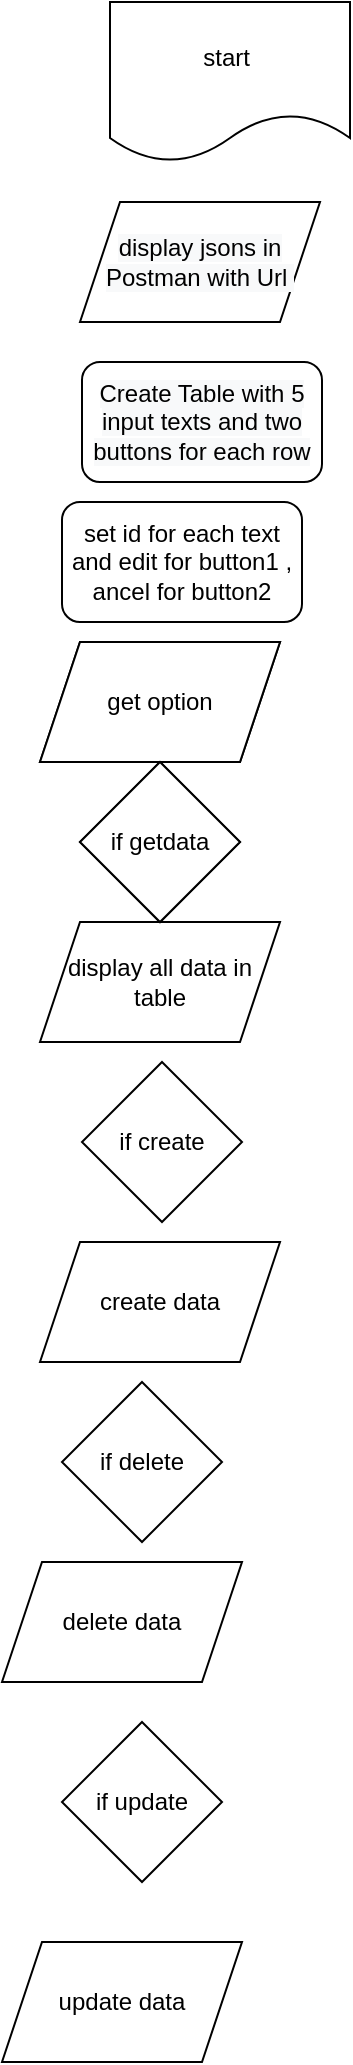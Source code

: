 <mxfile version="14.4.7" type="github">
  <diagram id="h7zW6cEX3b1i7xJRlMwG" name="Page-1">
    <mxGraphModel dx="920" dy="447" grid="1" gridSize="10" guides="1" tooltips="1" connect="1" arrows="1" fold="1" page="1" pageScale="1" pageWidth="850" pageHeight="1100" math="0" shadow="0">
      <root>
        <mxCell id="0" />
        <mxCell id="1" parent="0" />
        <mxCell id="H3Y03DRPhON1NCWGCjlx-3" value="start&amp;nbsp;" style="shape=document;whiteSpace=wrap;html=1;boundedLbl=1;" vertex="1" parent="1">
          <mxGeometry x="305" y="180" width="120" height="80" as="geometry" />
        </mxCell>
        <mxCell id="H3Y03DRPhON1NCWGCjlx-5" value="&lt;span style=&quot;color: rgb(0 , 0 , 0) ; font-family: &amp;#34;helvetica&amp;#34; ; font-size: 12px ; font-style: normal ; font-weight: 400 ; letter-spacing: normal ; text-align: center ; text-indent: 0px ; text-transform: none ; word-spacing: 0px ; background-color: rgb(248 , 249 , 250) ; display: inline ; float: none&quot;&gt;display jsons in Postman with Url&amp;nbsp;&lt;/span&gt;" style="shape=parallelogram;perimeter=parallelogramPerimeter;whiteSpace=wrap;html=1;fixedSize=1;" vertex="1" parent="1">
          <mxGeometry x="290" y="280" width="120" height="60" as="geometry" />
        </mxCell>
        <mxCell id="H3Y03DRPhON1NCWGCjlx-8" value="display all data in table" style="shape=parallelogram;perimeter=parallelogramPerimeter;whiteSpace=wrap;html=1;fixedSize=1;" vertex="1" parent="1">
          <mxGeometry x="270" y="640" width="120" height="60" as="geometry" />
        </mxCell>
        <mxCell id="H3Y03DRPhON1NCWGCjlx-9" value="if getdata" style="rhombus;whiteSpace=wrap;html=1;" vertex="1" parent="1">
          <mxGeometry x="290" y="560" width="80" height="80" as="geometry" />
        </mxCell>
        <mxCell id="H3Y03DRPhON1NCWGCjlx-10" value="if create" style="rhombus;whiteSpace=wrap;html=1;" vertex="1" parent="1">
          <mxGeometry x="291" y="710" width="80" height="80" as="geometry" />
        </mxCell>
        <mxCell id="H3Y03DRPhON1NCWGCjlx-11" value="create data" style="shape=parallelogram;perimeter=parallelogramPerimeter;whiteSpace=wrap;html=1;fixedSize=1;" vertex="1" parent="1">
          <mxGeometry x="270" y="800" width="120" height="60" as="geometry" />
        </mxCell>
        <mxCell id="H3Y03DRPhON1NCWGCjlx-12" value="if delete" style="rhombus;whiteSpace=wrap;html=1;" vertex="1" parent="1">
          <mxGeometry x="281" y="870" width="80" height="80" as="geometry" />
        </mxCell>
        <mxCell id="H3Y03DRPhON1NCWGCjlx-13" value="delete data" style="shape=parallelogram;perimeter=parallelogramPerimeter;whiteSpace=wrap;html=1;fixedSize=1;" vertex="1" parent="1">
          <mxGeometry x="251" y="960" width="120" height="60" as="geometry" />
        </mxCell>
        <mxCell id="H3Y03DRPhON1NCWGCjlx-14" value="if update" style="rhombus;whiteSpace=wrap;html=1;" vertex="1" parent="1">
          <mxGeometry x="281" y="1040" width="80" height="80" as="geometry" />
        </mxCell>
        <mxCell id="H3Y03DRPhON1NCWGCjlx-15" value="update data" style="shape=parallelogram;perimeter=parallelogramPerimeter;whiteSpace=wrap;html=1;fixedSize=1;" vertex="1" parent="1">
          <mxGeometry x="251" y="1150" width="120" height="60" as="geometry" />
        </mxCell>
        <mxCell id="H3Y03DRPhON1NCWGCjlx-17" value="&#xa;&#xa;&lt;span style=&quot;color: rgb(0, 0, 0); font-family: helvetica; font-size: 12px; font-style: normal; font-weight: 400; letter-spacing: normal; text-align: center; text-indent: 0px; text-transform: none; word-spacing: 0px; background-color: rgb(248, 249, 250); display: inline; float: none;&quot;&gt;Create Table with 5 input texts and two buttons for each row&lt;/span&gt;&#xa;&#xa;" style="rounded=1;whiteSpace=wrap;html=1;" vertex="1" parent="1">
          <mxGeometry x="291" y="360" width="120" height="60" as="geometry" />
        </mxCell>
        <mxCell id="H3Y03DRPhON1NCWGCjlx-18" value="set id for each text and edit for button1 , ancel for button2" style="rounded=1;whiteSpace=wrap;html=1;" vertex="1" parent="1">
          <mxGeometry x="281" y="430" width="120" height="60" as="geometry" />
        </mxCell>
        <mxCell id="H3Y03DRPhON1NCWGCjlx-19" value="get option" style="shape=parallelogram;perimeter=parallelogramPerimeter;whiteSpace=wrap;html=1;fixedSize=1;" vertex="1" parent="1">
          <mxGeometry x="270" y="500" width="120" height="60" as="geometry" />
        </mxCell>
        <mxCell id="H3Y03DRPhON1NCWGCjlx-20" value="get option" style="shape=parallelogram;perimeter=parallelogramPerimeter;whiteSpace=wrap;html=1;fixedSize=1;" vertex="1" parent="1">
          <mxGeometry x="270" y="500" width="120" height="60" as="geometry" />
        </mxCell>
        <mxCell id="H3Y03DRPhON1NCWGCjlx-21" value="if getdata" style="rhombus;whiteSpace=wrap;html=1;" vertex="1" parent="1">
          <mxGeometry x="290" y="560" width="80" height="80" as="geometry" />
        </mxCell>
      </root>
    </mxGraphModel>
  </diagram>
</mxfile>
